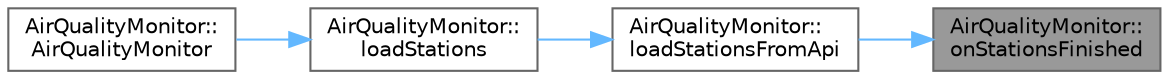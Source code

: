 digraph "AirQualityMonitor::onStationsFinished"
{
 // LATEX_PDF_SIZE
  bgcolor="transparent";
  edge [fontname=Helvetica,fontsize=10,labelfontname=Helvetica,labelfontsize=10];
  node [fontname=Helvetica,fontsize=10,shape=box,height=0.2,width=0.4];
  rankdir="RL";
  Node1 [id="Node000001",label="AirQualityMonitor::\lonStationsFinished",height=0.2,width=0.4,color="gray40", fillcolor="grey60", style="filled", fontcolor="black",tooltip="Obsługuje zakończenie pobierania danych stacji."];
  Node1 -> Node2 [id="edge1_Node000001_Node000002",dir="back",color="steelblue1",style="solid",tooltip=" "];
  Node2 [id="Node000002",label="AirQualityMonitor::\lloadStationsFromApi",height=0.2,width=0.4,color="grey40", fillcolor="white", style="filled",URL="$class_air_quality_monitor.html#ad91e2f75313bfbccd0c08c795b8bb0c3",tooltip="Ładuje dane stacji z API GIOŚ."];
  Node2 -> Node3 [id="edge2_Node000002_Node000003",dir="back",color="steelblue1",style="solid",tooltip=" "];
  Node3 [id="Node000003",label="AirQualityMonitor::\lloadStations",height=0.2,width=0.4,color="grey40", fillcolor="white", style="filled",URL="$class_air_quality_monitor.html#a495d69688b33ce31e1914ce348d336f5",tooltip="Ładuje dane stacji z pliku lokalnego lub API."];
  Node3 -> Node4 [id="edge3_Node000003_Node000004",dir="back",color="steelblue1",style="solid",tooltip=" "];
  Node4 [id="Node000004",label="AirQualityMonitor::\lAirQualityMonitor",height=0.2,width=0.4,color="grey40", fillcolor="white", style="filled",URL="$class_air_quality_monitor.html#a5c1e078e2b1c45ecfacef7f3a0d31322",tooltip="Konstruktor klasy AirQualityMonitor."];
}
